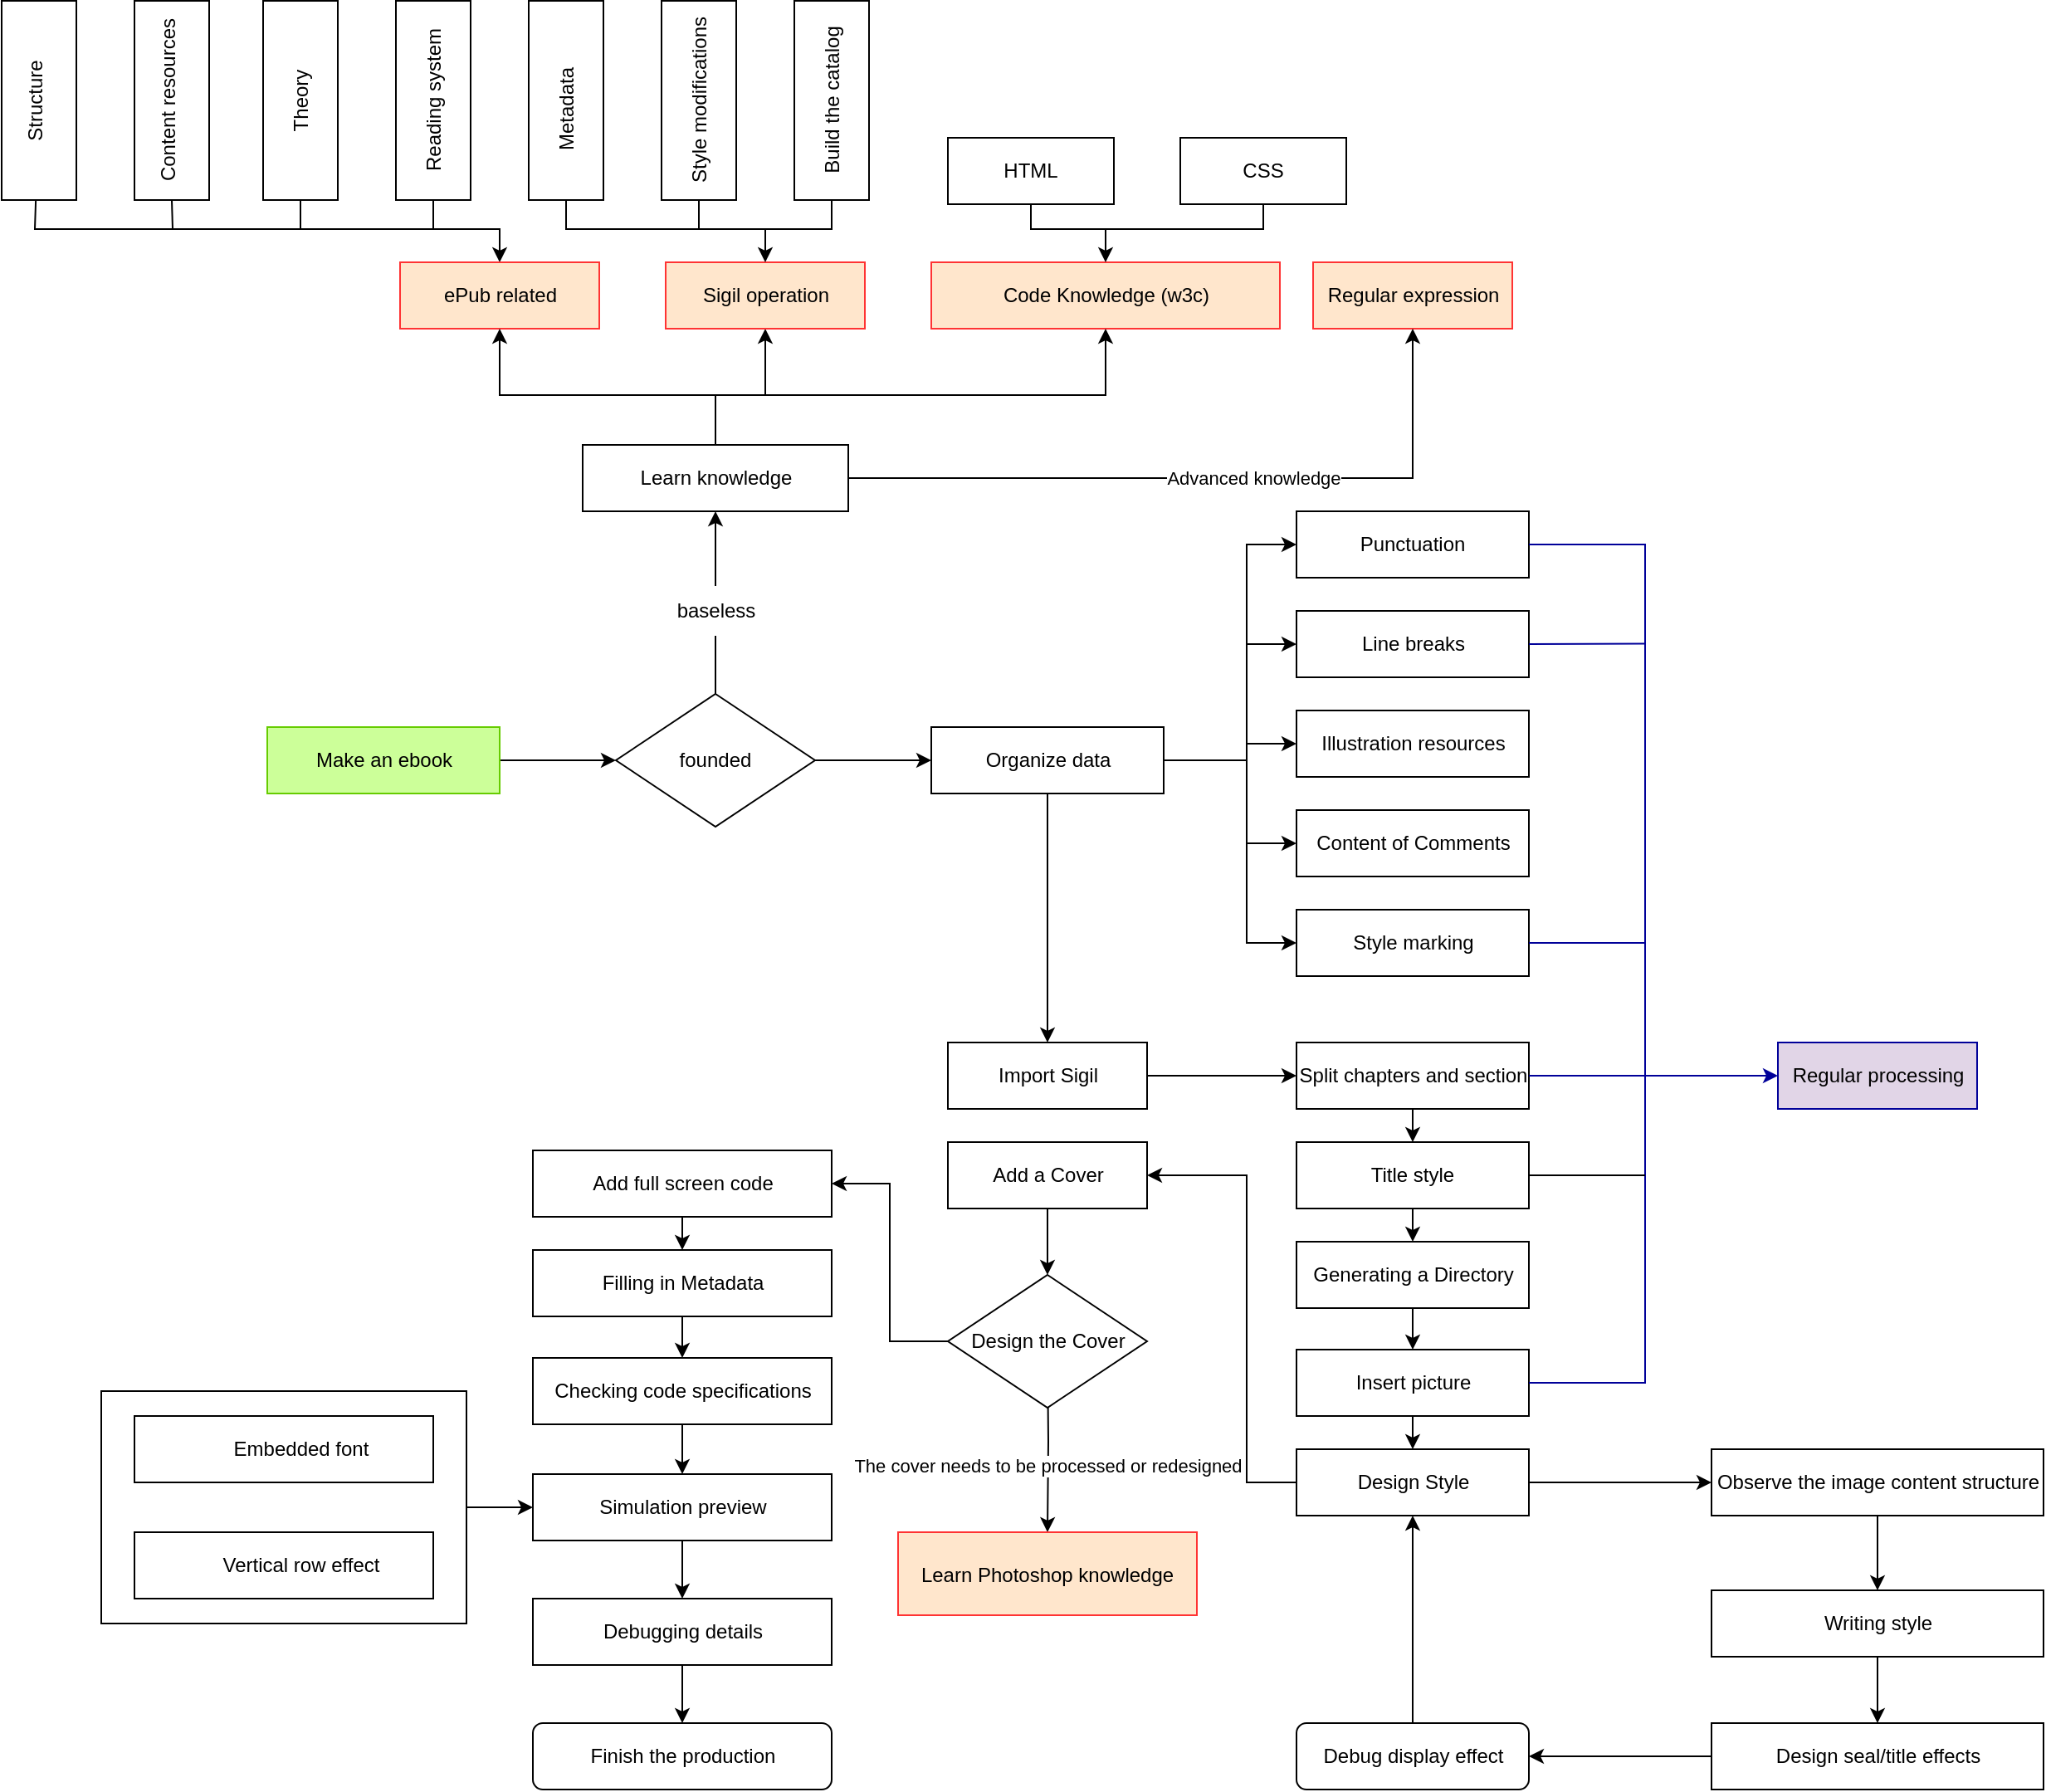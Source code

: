 <mxfile version="20.5.3" type="device"><diagram name="Page-1" id="edf60f1a-56cd-e834-aa8a-f176f3a09ee4"><mxGraphModel dx="1578" dy="851" grid="1" gridSize="10" guides="1" tooltips="1" connect="1" arrows="1" fold="1" page="1" pageScale="1" pageWidth="1654" pageHeight="2336" background="none" math="0" shadow="0"><root><mxCell id="0"/><mxCell id="1" parent="0"/><mxCell id="60e70716793133e9-33" value="Yes" style="edgeStyle=orthogonalEdgeStyle;rounded=0;html=1;labelBackgroundColor=none;startSize=5;endArrow=classicThin;endFill=1;endSize=5;jettySize=auto;orthogonalLoop=1;strokeWidth=1;fontFamily=Verdana;fontSize=8" parent="1" edge="1"><mxGeometry x="-0.778" y="10" relative="1" as="geometry"><mxPoint as="offset"/><mxPoint x="300" y="250" as="sourcePoint"/></mxGeometry></mxCell><mxCell id="60e70716793133e9-37" value="No" style="edgeStyle=orthogonalEdgeStyle;rounded=0;html=1;labelBackgroundColor=none;startSize=5;endArrow=classicThin;endFill=1;endSize=5;jettySize=auto;orthogonalLoop=1;strokeWidth=1;fontFamily=Verdana;fontSize=8" parent="1" edge="1"><mxGeometry x="-0.5" y="10" relative="1" as="geometry"><mxPoint as="offset"/><mxPoint x="250" y="280" as="sourcePoint"/></mxGeometry></mxCell><mxCell id="60e70716793133e9-34" value="Yes" style="edgeStyle=orthogonalEdgeStyle;rounded=0;html=1;labelBackgroundColor=none;startSize=5;endArrow=classicThin;endFill=1;endSize=5;jettySize=auto;orthogonalLoop=1;strokeWidth=1;fontFamily=Verdana;fontSize=8" parent="1" edge="1"><mxGeometry x="-0.667" y="10" relative="1" as="geometry"><mxPoint as="offset"/><mxPoint x="490" y="250" as="sourcePoint"/></mxGeometry></mxCell><mxCell id="60e70716793133e9-35" value="No" style="edgeStyle=orthogonalEdgeStyle;rounded=0;html=1;labelBackgroundColor=none;startSize=5;endArrow=classicThin;endFill=1;endSize=5;jettySize=auto;orthogonalLoop=1;strokeWidth=1;fontFamily=Verdana;fontSize=8" parent="1" edge="1"><mxGeometry x="-1" y="-10" relative="1" as="geometry"><mxPoint x="440" y="320" as="targetPoint"/><Array as="points"/><mxPoint as="offset"/></mxGeometry></mxCell><mxCell id="60e70716793133e9-36" style="edgeStyle=orthogonalEdgeStyle;rounded=0;html=1;labelBackgroundColor=none;startSize=5;endArrow=classicThin;endFill=1;endSize=5;jettySize=auto;orthogonalLoop=1;strokeWidth=1;fontFamily=Verdana;fontSize=8" parent="1" edge="1"><mxGeometry relative="1" as="geometry"><Array as="points"><mxPoint x="600" y="290"/><mxPoint x="440" y="290"/></Array><mxPoint x="440" y="320" as="targetPoint"/></mxGeometry></mxCell><mxCell id="60e70716793133e9-38" style="edgeStyle=orthogonalEdgeStyle;rounded=0;html=1;labelBackgroundColor=none;startSize=5;endArrow=classicThin;endFill=1;endSize=5;jettySize=auto;orthogonalLoop=1;strokeWidth=1;fontFamily=Verdana;fontSize=8" parent="1" edge="1"><mxGeometry relative="1" as="geometry"><mxPoint x="250" y="410" as="targetPoint"/></mxGeometry></mxCell><mxCell id="60e70716793133e9-39" style="edgeStyle=orthogonalEdgeStyle;rounded=0;html=1;labelBackgroundColor=none;startSize=5;endArrow=classicThin;endFill=1;endSize=5;jettySize=auto;orthogonalLoop=1;strokeWidth=1;fontFamily=Verdana;fontSize=8" parent="1" edge="1"><mxGeometry relative="1" as="geometry"><mxPoint x="440" y="360" as="sourcePoint"/></mxGeometry></mxCell><mxCell id="60e70716793133e9-41" style="edgeStyle=orthogonalEdgeStyle;rounded=0;html=1;labelBackgroundColor=none;startSize=5;endArrow=classicThin;endFill=1;endSize=5;jettySize=auto;orthogonalLoop=1;strokeWidth=1;fontFamily=Verdana;fontSize=8" parent="1" edge="1"><mxGeometry relative="1" as="geometry"><mxPoint x="250" y="450" as="sourcePoint"/></mxGeometry></mxCell><mxCell id="60e70716793133e9-40" style="edgeStyle=orthogonalEdgeStyle;rounded=0;html=1;labelBackgroundColor=none;startSize=5;endArrow=classicThin;endFill=1;endSize=5;jettySize=auto;orthogonalLoop=1;strokeWidth=1;fontFamily=Verdana;fontSize=8" parent="1" edge="1"><mxGeometry relative="1" as="geometry"><mxPoint x="440" y="450" as="sourcePoint"/></mxGeometry></mxCell><mxCell id="60e70716793133e9-43" value="Yes" style="edgeStyle=orthogonalEdgeStyle;rounded=0;html=1;labelBackgroundColor=none;startSize=5;endArrow=classicThin;endFill=1;endSize=5;jettySize=auto;orthogonalLoop=1;strokeWidth=1;fontFamily=Verdana;fontSize=8" parent="1" edge="1"><mxGeometry x="-0.667" y="10" relative="1" as="geometry"><mxPoint as="offset"/><mxPoint x="390" y="600" as="sourcePoint"/></mxGeometry></mxCell><mxCell id="60e70716793133e9-44" value="No" style="edgeStyle=orthogonalEdgeStyle;rounded=0;html=1;labelBackgroundColor=none;startSize=5;endArrow=classicThin;endFill=1;endSize=5;jettySize=auto;orthogonalLoop=1;strokeWidth=1;fontFamily=Verdana;fontSize=8" parent="1" edge="1"><mxGeometry x="-0.5" y="-10" relative="1" as="geometry"><mxPoint as="offset"/><mxPoint x="340" y="630" as="sourcePoint"/></mxGeometry></mxCell><mxCell id="60e70716793133e9-45" style="edgeStyle=orthogonalEdgeStyle;rounded=0;html=1;labelBackgroundColor=none;startSize=5;endArrow=classicThin;endFill=1;endSize=5;jettySize=auto;orthogonalLoop=1;strokeWidth=1;fontFamily=Verdana;fontSize=8" parent="1" edge="1"><mxGeometry relative="1" as="geometry"><Array as="points"><mxPoint x="510" y="650"/><mxPoint x="340" y="650"/></Array><mxPoint x="510" y="620" as="sourcePoint"/></mxGeometry></mxCell><mxCell id="60e70716793133e9-46" style="edgeStyle=orthogonalEdgeStyle;rounded=0;html=1;labelBackgroundColor=none;startSize=5;endArrow=classicThin;endFill=1;endSize=5;jettySize=auto;orthogonalLoop=1;strokeWidth=1;fontFamily=Verdana;fontSize=8" parent="1" edge="1"><mxGeometry relative="1" as="geometry"><mxPoint x="340" y="710" as="sourcePoint"/></mxGeometry></mxCell><mxCell id="60e70716793133e9-47" value="Yes" style="edgeStyle=orthogonalEdgeStyle;rounded=0;html=1;labelBackgroundColor=none;startSize=5;endArrow=classicThin;endFill=1;endSize=5;jettySize=auto;orthogonalLoop=1;strokeWidth=1;fontFamily=Verdana;fontSize=8" parent="1" edge="1"><mxGeometry x="-0.667" y="10" relative="1" as="geometry"><mxPoint as="offset"/><mxPoint x="450" y="770" as="targetPoint"/></mxGeometry></mxCell><mxCell id="60e70716793133e9-55" style="edgeStyle=orthogonalEdgeStyle;rounded=0;html=1;labelBackgroundColor=none;startSize=5;endArrow=classicThin;endFill=1;endSize=5;jettySize=auto;orthogonalLoop=1;strokeWidth=1;fontFamily=Verdana;fontSize=8" parent="1" edge="1"><mxGeometry relative="1" as="geometry"><mxPoint x="340" y="1120" as="targetPoint"/></mxGeometry></mxCell><mxCell id="60e70716793133e9-57" style="edgeStyle=orthogonalEdgeStyle;rounded=0;html=1;labelBackgroundColor=none;startSize=5;endArrow=classicThin;endFill=1;endSize=5;jettySize=auto;orthogonalLoop=1;strokeWidth=1;fontFamily=Verdana;fontSize=8" parent="1" edge="1"><mxGeometry relative="1" as="geometry"><mxPoint x="340" y="1240" as="sourcePoint"/></mxGeometry></mxCell><mxCell id="q-A60X9tNwbtO-4MhFwz-64" value="" style="edgeStyle=orthogonalEdgeStyle;rounded=0;orthogonalLoop=1;jettySize=auto;html=1;entryX=0.5;entryY=0;entryDx=0;entryDy=0;" parent="1" source="q-A60X9tNwbtO-4MhFwz-31" target="q-A60X9tNwbtO-4MhFwz-52" edge="1"><mxGeometry relative="1" as="geometry"><mxPoint x="390" y="250" as="targetPoint"/><Array as="points"><mxPoint x="110" y="250"/><mxPoint x="390" y="250"/></Array></mxGeometry></mxCell><mxCell id="q-A60X9tNwbtO-4MhFwz-31" value="" style="rounded=0;html=1;rotation=-90;" parent="1" vertex="1"><mxGeometry x="52.5" y="150" width="120" height="45" as="geometry"/></mxCell><mxCell id="q-A60X9tNwbtO-4MhFwz-32" value="" style="rounded=0;html=1;rotation=-90;" parent="1" vertex="1"><mxGeometry x="132.5" y="150" width="120" height="45" as="geometry"/></mxCell><mxCell id="q-A60X9tNwbtO-4MhFwz-34" value="" style="rounded=0;html=1;rotation=-90;" parent="1" vertex="1"><mxGeometry x="290" y="150" width="120" height="45" as="geometry"/></mxCell><mxCell id="q-A60X9tNwbtO-4MhFwz-38" value="" style="rounded=0;html=1;rotation=-90;" parent="1" vertex="1"><mxGeometry x="370" y="150" width="120" height="45" as="geometry"/></mxCell><mxCell id="q-A60X9tNwbtO-4MhFwz-40" value="" style="rounded=0;html=1;rotation=-90;" parent="1" vertex="1"><mxGeometry x="450" y="150" width="120" height="45" as="geometry"/></mxCell><mxCell id="q-A60X9tNwbtO-4MhFwz-43" value="" style="rounded=0;html=1;rotation=-90;" parent="1" vertex="1"><mxGeometry x="210" y="150" width="120" height="45" as="geometry"/></mxCell><mxCell id="q-A60X9tNwbtO-4MhFwz-45" value="" style="rounded=0;html=1;rotation=-90;" parent="1" vertex="1"><mxGeometry x="530" y="150" width="120" height="45" as="geometry"/></mxCell><mxCell id="q-A60X9tNwbtO-4MhFwz-48" value="" style="html=1;rounded=0;" parent="1" vertex="1"><mxGeometry x="660" y="195" width="100" height="40" as="geometry"/></mxCell><mxCell id="q-A60X9tNwbtO-4MhFwz-50" value="" style="html=1;rounded=0;" parent="1" vertex="1"><mxGeometry x="800" y="195" width="100" height="40" as="geometry"/></mxCell><mxCell id="q-A60X9tNwbtO-4MhFwz-52" value="" style="html=1;rounded=0;labelBackgroundColor=#FF9999;labelBorderColor=#FF6666;fillColor=#ffe6cc;strokeColor=#FF3333;" parent="1" vertex="1"><mxGeometry x="330" y="270" width="120" height="40" as="geometry"/></mxCell><mxCell id="q-A60X9tNwbtO-4MhFwz-78" value="" style="edgeStyle=orthogonalEdgeStyle;rounded=0;orthogonalLoop=1;jettySize=auto;html=1;entryX=0.5;entryY=1;entryDx=0;entryDy=0;exitX=0.5;exitY=0;exitDx=0;exitDy=0;" parent="1" source="q-A60X9tNwbtO-4MhFwz-77" edge="1"><mxGeometry relative="1" as="geometry"><mxPoint x="520" y="360" as="sourcePoint"/><mxPoint x="550" y="310" as="targetPoint"/><Array as="points"><mxPoint x="520" y="350"/><mxPoint x="550" y="350"/></Array></mxGeometry></mxCell><mxCell id="q-A60X9tNwbtO-4MhFwz-54" value="" style="html=1;rounded=0;labelBackgroundColor=#FF9999;labelBorderColor=#FF6666;fillColor=#ffe6cc;strokeColor=#FF3333;" parent="1" vertex="1"><mxGeometry x="490" y="270" width="120" height="40" as="geometry"/></mxCell><mxCell id="q-A60X9tNwbtO-4MhFwz-56" value="" style="html=1;rounded=0;labelBackgroundColor=#FF9999;labelBorderColor=#FF6666;fillColor=#ffe6cc;strokeColor=#FF3333;" parent="1" vertex="1"><mxGeometry x="650" y="270" width="210" height="40" as="geometry"/></mxCell><mxCell id="q-A60X9tNwbtO-4MhFwz-60" value="" style="html=1;rounded=0;labelBackgroundColor=#FF9999;labelBorderColor=#FF6666;fillColor=#ffe6cc;strokeColor=#FF3333;" parent="1" vertex="1"><mxGeometry x="880" y="270" width="120" height="40" as="geometry"/></mxCell><mxCell id="q-A60X9tNwbtO-4MhFwz-71" value="" style="endArrow=none;html=1;rounded=0;entryX=0;entryY=0.5;entryDx=0;entryDy=0;" parent="1" target="q-A60X9tNwbtO-4MhFwz-34" edge="1"><mxGeometry width="50" height="50" relative="1" as="geometry"><mxPoint x="350" y="250" as="sourcePoint"/><mxPoint x="360" y="240" as="targetPoint"/></mxGeometry></mxCell><mxCell id="q-A60X9tNwbtO-4MhFwz-72" value="" style="endArrow=classic;html=1;rounded=0;entryX=0.5;entryY=0;entryDx=0;entryDy=0;exitX=0;exitY=0.5;exitDx=0;exitDy=0;" parent="1" source="q-A60X9tNwbtO-4MhFwz-40" target="q-A60X9tNwbtO-4MhFwz-54" edge="1"><mxGeometry width="50" height="50" relative="1" as="geometry"><mxPoint x="513" y="230" as="sourcePoint"/><mxPoint x="450" y="200" as="targetPoint"/><Array as="points"><mxPoint x="510" y="250"/><mxPoint x="550" y="250"/></Array></mxGeometry></mxCell><mxCell id="q-A60X9tNwbtO-4MhFwz-73" value="" style="endArrow=none;html=1;rounded=0;entryX=0;entryY=0.5;entryDx=0;entryDy=0;" parent="1" target="q-A60X9tNwbtO-4MhFwz-45" edge="1"><mxGeometry width="50" height="50" relative="1" as="geometry"><mxPoint x="550" y="250" as="sourcePoint"/><mxPoint x="450" y="200" as="targetPoint"/><Array as="points"><mxPoint x="590" y="250"/></Array></mxGeometry></mxCell><mxCell id="q-A60X9tNwbtO-4MhFwz-74" value="" style="endArrow=none;html=1;rounded=0;entryX=0;entryY=0.5;entryDx=0;entryDy=0;" parent="1" target="q-A60X9tNwbtO-4MhFwz-38" edge="1"><mxGeometry width="50" height="50" relative="1" as="geometry"><mxPoint x="510" y="250" as="sourcePoint"/><mxPoint x="430" y="210" as="targetPoint"/><Array as="points"><mxPoint x="430" y="250"/></Array></mxGeometry></mxCell><mxCell id="q-A60X9tNwbtO-4MhFwz-76" value="" style="endArrow=none;html=1;rounded=0;entryX=0.5;entryY=1;entryDx=0;entryDy=0;" parent="1" target="q-A60X9tNwbtO-4MhFwz-50" edge="1"><mxGeometry width="50" height="50" relative="1" as="geometry"><mxPoint x="750" y="250" as="sourcePoint"/><mxPoint x="800" y="200" as="targetPoint"/><Array as="points"><mxPoint x="780" y="250"/><mxPoint x="850" y="250"/></Array></mxGeometry></mxCell><mxCell id="q-A60X9tNwbtO-4MhFwz-77" value="" style="html=1;rounded=0;" parent="1" vertex="1"><mxGeometry x="440" y="380" width="160" height="40" as="geometry"/></mxCell><mxCell id="q-A60X9tNwbtO-4MhFwz-81" value="" style="endArrow=classic;html=1;rounded=0;" parent="1" edge="1"><mxGeometry width="50" height="50" relative="1" as="geometry"><mxPoint x="520" y="350" as="sourcePoint"/><mxPoint x="390" y="310" as="targetPoint"/><Array as="points"><mxPoint x="390" y="350"/></Array></mxGeometry></mxCell><mxCell id="q-A60X9tNwbtO-4MhFwz-82" value="" style="endArrow=classic;html=1;rounded=0;entryX=0.5;entryY=1;entryDx=0;entryDy=0;" parent="1" target="q-A60X9tNwbtO-4MhFwz-56" edge="1"><mxGeometry width="50" height="50" relative="1" as="geometry"><mxPoint x="550" y="350" as="sourcePoint"/><mxPoint x="750" y="310" as="targetPoint"/><Array as="points"><mxPoint x="755" y="350"/></Array></mxGeometry></mxCell><mxCell id="q-A60X9tNwbtO-4MhFwz-83" value="" style="endArrow=classic;html=1;rounded=0;entryX=0.5;entryY=1;entryDx=0;entryDy=0;exitX=1;exitY=0.5;exitDx=0;exitDy=0;" parent="1" source="q-A60X9tNwbtO-4MhFwz-77" target="q-A60X9tNwbtO-4MhFwz-60" edge="1"><mxGeometry width="50" height="50" relative="1" as="geometry"><mxPoint x="650" y="400" as="sourcePoint"/><mxPoint x="700" y="350" as="targetPoint"/><Array as="points"><mxPoint x="940" y="400"/></Array></mxGeometry></mxCell><mxCell id="q-A60X9tNwbtO-4MhFwz-84" value="Advanced knowledge" style="edgeLabel;html=1;align=center;verticalAlign=middle;resizable=0;points=[];" parent="q-A60X9tNwbtO-4MhFwz-83" vertex="1" connectable="0"><mxGeometry x="0.135" relative="1" as="geometry"><mxPoint as="offset"/></mxGeometry></mxCell><mxCell id="q-A60X9tNwbtO-4MhFwz-90" value="" style="edgeStyle=orthogonalEdgeStyle;rounded=0;orthogonalLoop=1;jettySize=auto;html=1;entryX=0.5;entryY=1;entryDx=0;entryDy=0;startArrow=none;" parent="1" source="q-A60X9tNwbtO-4MhFwz-190" target="q-A60X9tNwbtO-4MhFwz-77" edge="1"><mxGeometry relative="1" as="geometry"><mxPoint x="520" y="510" as="targetPoint"/></mxGeometry></mxCell><mxCell id="q-A60X9tNwbtO-4MhFwz-103" value="" style="edgeStyle=orthogonalEdgeStyle;rounded=0;orthogonalLoop=1;jettySize=auto;html=1;" parent="1" source="q-A60X9tNwbtO-4MhFwz-85" target="q-A60X9tNwbtO-4MhFwz-91" edge="1"><mxGeometry relative="1" as="geometry"/></mxCell><mxCell id="q-A60X9tNwbtO-4MhFwz-85" value="" style="rhombus;html=1;" parent="1" vertex="1"><mxGeometry x="460" y="530" width="120" height="80" as="geometry"/></mxCell><mxCell id="q-A60X9tNwbtO-4MhFwz-88" value="" style="edgeStyle=orthogonalEdgeStyle;rounded=0;orthogonalLoop=1;jettySize=auto;html=1;" parent="1" source="q-A60X9tNwbtO-4MhFwz-86" target="q-A60X9tNwbtO-4MhFwz-85" edge="1"><mxGeometry relative="1" as="geometry"/></mxCell><mxCell id="q-A60X9tNwbtO-4MhFwz-86" value="" style="html=1;rounded=0;labelBackgroundColor=#99FF33;labelBorderColor=#66CC00;fillColor=#CCFF99;strokeColor=#66CC00;" parent="1" vertex="1"><mxGeometry x="250" y="550" width="140" height="40" as="geometry"/></mxCell><mxCell id="q-A60X9tNwbtO-4MhFwz-91" value="" style="rounded=0;html=1;" parent="1" vertex="1"><mxGeometry x="650" y="550" width="140" height="40" as="geometry"/></mxCell><mxCell id="q-A60X9tNwbtO-4MhFwz-92" value="" style="rounded=0;html=1;" parent="1" vertex="1"><mxGeometry x="870" y="420" width="140" height="40" as="geometry"/></mxCell><mxCell id="q-A60X9tNwbtO-4MhFwz-93" value="" style="rounded=0;html=1;" parent="1" vertex="1"><mxGeometry x="870" y="480" width="140" height="40" as="geometry"/></mxCell><mxCell id="q-A60X9tNwbtO-4MhFwz-95" value="" style="rounded=0;html=1;" parent="1" vertex="1"><mxGeometry x="870" y="540" width="140" height="40" as="geometry"/></mxCell><mxCell id="q-A60X9tNwbtO-4MhFwz-96" value="" style="rounded=0;html=1;" parent="1" vertex="1"><mxGeometry x="870" y="600" width="140" height="40" as="geometry"/></mxCell><mxCell id="q-A60X9tNwbtO-4MhFwz-97" value="" style="rounded=0;html=1;" parent="1" vertex="1"><mxGeometry x="870" y="660" width="140" height="40" as="geometry"/></mxCell><mxCell id="q-A60X9tNwbtO-4MhFwz-98" value="" style="endArrow=classic;html=1;rounded=0;exitX=1;exitY=0.5;exitDx=0;exitDy=0;entryX=0;entryY=0.5;entryDx=0;entryDy=0;" parent="1" source="q-A60X9tNwbtO-4MhFwz-91" target="q-A60X9tNwbtO-4MhFwz-92" edge="1"><mxGeometry width="50" height="50" relative="1" as="geometry"><mxPoint x="800" y="605" as="sourcePoint"/><mxPoint x="860" y="450" as="targetPoint"/><Array as="points"><mxPoint x="840" y="570"/><mxPoint x="840" y="440"/></Array></mxGeometry></mxCell><mxCell id="q-A60X9tNwbtO-4MhFwz-99" value="" style="endArrow=classic;html=1;rounded=0;entryX=0;entryY=0.5;entryDx=0;entryDy=0;" parent="1" target="q-A60X9tNwbtO-4MhFwz-93" edge="1"><mxGeometry width="50" height="50" relative="1" as="geometry"><mxPoint x="840" y="500" as="sourcePoint"/><mxPoint x="860" y="510" as="targetPoint"/></mxGeometry></mxCell><mxCell id="q-A60X9tNwbtO-4MhFwz-100" value="" style="endArrow=classic;html=1;rounded=0;" parent="1" edge="1"><mxGeometry width="50" height="50" relative="1" as="geometry"><mxPoint x="840" y="560" as="sourcePoint"/><mxPoint x="870" y="560" as="targetPoint"/></mxGeometry></mxCell><mxCell id="q-A60X9tNwbtO-4MhFwz-101" value="" style="endArrow=classic;html=1;rounded=0;" parent="1" edge="1"><mxGeometry width="50" height="50" relative="1" as="geometry"><mxPoint x="840" y="560" as="sourcePoint"/><mxPoint x="870" y="620" as="targetPoint"/><Array as="points"><mxPoint x="840" y="620"/></Array></mxGeometry></mxCell><mxCell id="q-A60X9tNwbtO-4MhFwz-102" value="" style="endArrow=classic;html=1;rounded=0;entryX=0;entryY=0.5;entryDx=0;entryDy=0;" parent="1" target="q-A60X9tNwbtO-4MhFwz-97" edge="1"><mxGeometry width="50" height="50" relative="1" as="geometry"><mxPoint x="840" y="610" as="sourcePoint"/><mxPoint x="880" y="680" as="targetPoint"/><Array as="points"><mxPoint x="840" y="680"/></Array></mxGeometry></mxCell><mxCell id="q-A60X9tNwbtO-4MhFwz-104" value="" style="rounded=0;html=1;" parent="1" vertex="1"><mxGeometry x="870" y="740" width="140" height="40" as="geometry"/></mxCell><mxCell id="q-A60X9tNwbtO-4MhFwz-106" value="" style="rounded=0;html=1;" parent="1" vertex="1"><mxGeometry x="870" y="800" width="140" height="40" as="geometry"/></mxCell><mxCell id="q-A60X9tNwbtO-4MhFwz-108" value="" style="rounded=0;html=1;" parent="1" vertex="1"><mxGeometry x="870" y="860" width="140" height="40" as="geometry"/></mxCell><mxCell id="q-A60X9tNwbtO-4MhFwz-109" value="" style="rounded=0;html=1;" parent="1" vertex="1"><mxGeometry x="870" y="925" width="140" height="40" as="geometry"/></mxCell><mxCell id="q-A60X9tNwbtO-4MhFwz-116" value="" style="edgeStyle=orthogonalEdgeStyle;rounded=0;orthogonalLoop=1;jettySize=auto;html=1;entryX=0;entryY=0.5;entryDx=0;entryDy=0;" parent="1" source="q-A60X9tNwbtO-4MhFwz-110" target="q-A60X9tNwbtO-4MhFwz-111" edge="1"><mxGeometry relative="1" as="geometry"><mxPoint x="1100" y="1000" as="targetPoint"/></mxGeometry></mxCell><mxCell id="q-A60X9tNwbtO-4MhFwz-110" value="" style="rounded=0;html=1;" parent="1" vertex="1"><mxGeometry x="870" y="985" width="140" height="40" as="geometry"/></mxCell><mxCell id="q-A60X9tNwbtO-4MhFwz-111" value="" style="rounded=0;html=1;" parent="1" vertex="1"><mxGeometry x="1120" y="985" width="200" height="40" as="geometry"/></mxCell><mxCell id="q-A60X9tNwbtO-4MhFwz-112" value="" style="rounded=0;html=1;" parent="1" vertex="1"><mxGeometry x="1120" y="1070" width="200" height="40" as="geometry"/></mxCell><mxCell id="q-A60X9tNwbtO-4MhFwz-113" value="" style="rounded=0;html=1;" parent="1" vertex="1"><mxGeometry x="1120" y="1150" width="200" height="40" as="geometry"/></mxCell><mxCell id="q-A60X9tNwbtO-4MhFwz-114" value="" style="rounded=1;whiteSpace=wrap;html=1;" parent="1" vertex="1"><mxGeometry x="870" y="1150" width="140" height="40" as="geometry"/></mxCell><mxCell id="q-A60X9tNwbtO-4MhFwz-117" value="" style="endArrow=classic;html=1;rounded=0;exitX=0.5;exitY=0;exitDx=0;exitDy=0;entryX=0.5;entryY=1;entryDx=0;entryDy=0;" parent="1" source="q-A60X9tNwbtO-4MhFwz-114" target="q-A60X9tNwbtO-4MhFwz-110" edge="1"><mxGeometry width="50" height="50" relative="1" as="geometry"><mxPoint x="940" y="1180" as="sourcePoint"/><mxPoint x="940" y="1030" as="targetPoint"/></mxGeometry></mxCell><mxCell id="q-A60X9tNwbtO-4MhFwz-119" value="" style="endArrow=classic;html=1;rounded=0;exitX=0;exitY=0.5;exitDx=0;exitDy=0;entryX=1;entryY=0.5;entryDx=0;entryDy=0;" parent="1" source="q-A60X9tNwbtO-4MhFwz-113" target="q-A60X9tNwbtO-4MhFwz-114" edge="1"><mxGeometry width="50" height="50" relative="1" as="geometry"><mxPoint x="950" y="1220" as="sourcePoint"/><mxPoint x="1030" y="1165" as="targetPoint"/></mxGeometry></mxCell><mxCell id="q-A60X9tNwbtO-4MhFwz-120" value="" style="endArrow=classic;html=1;rounded=0;exitX=0.5;exitY=1;exitDx=0;exitDy=0;entryX=0.5;entryY=0;entryDx=0;entryDy=0;" parent="1" source="q-A60X9tNwbtO-4MhFwz-112" target="q-A60X9tNwbtO-4MhFwz-113" edge="1"><mxGeometry width="50" height="50" relative="1" as="geometry"><mxPoint x="1170" y="1220" as="sourcePoint"/><mxPoint x="1220" y="1170" as="targetPoint"/></mxGeometry></mxCell><mxCell id="q-A60X9tNwbtO-4MhFwz-121" value="" style="endArrow=classic;html=1;rounded=0;exitX=0.5;exitY=1;exitDx=0;exitDy=0;entryX=0.5;entryY=0;entryDx=0;entryDy=0;" parent="1" source="q-A60X9tNwbtO-4MhFwz-111" target="q-A60X9tNwbtO-4MhFwz-112" edge="1"><mxGeometry width="50" height="50" relative="1" as="geometry"><mxPoint x="1219.63" y="1030" as="sourcePoint"/><mxPoint x="1250" y="1050" as="targetPoint"/></mxGeometry></mxCell><mxCell id="q-A60X9tNwbtO-4MhFwz-122" value="" style="endArrow=classic;html=1;rounded=0;exitX=0.5;exitY=1;exitDx=0;exitDy=0;entryX=0.5;entryY=0;entryDx=0;entryDy=0;" parent="1" source="q-A60X9tNwbtO-4MhFwz-104" target="q-A60X9tNwbtO-4MhFwz-106" edge="1"><mxGeometry width="50" height="50" relative="1" as="geometry"><mxPoint x="939.57" y="790" as="sourcePoint"/><mxPoint x="939.57" y="840" as="targetPoint"/></mxGeometry></mxCell><mxCell id="q-A60X9tNwbtO-4MhFwz-123" value="" style="endArrow=classic;html=1;rounded=0;exitX=0.5;exitY=1;exitDx=0;exitDy=0;entryX=0.5;entryY=0;entryDx=0;entryDy=0;" parent="1" source="q-A60X9tNwbtO-4MhFwz-106" target="q-A60X9tNwbtO-4MhFwz-108" edge="1"><mxGeometry width="50" height="50" relative="1" as="geometry"><mxPoint x="939.57" y="850" as="sourcePoint"/><mxPoint x="940" y="920" as="targetPoint"/></mxGeometry></mxCell><mxCell id="q-A60X9tNwbtO-4MhFwz-124" value="" style="endArrow=classic;html=1;rounded=0;entryX=0.5;entryY=0;entryDx=0;entryDy=0;entryPerimeter=0;exitX=0.5;exitY=1;exitDx=0;exitDy=0;" parent="1" source="q-A60X9tNwbtO-4MhFwz-108" target="q-A60X9tNwbtO-4MhFwz-109" edge="1"><mxGeometry width="50" height="50" relative="1" as="geometry"><mxPoint x="910" y="920" as="sourcePoint"/><mxPoint x="940" y="935" as="targetPoint"/></mxGeometry></mxCell><mxCell id="q-A60X9tNwbtO-4MhFwz-127" value="" style="rounded=0;html=1;" parent="1" vertex="1"><mxGeometry x="660" y="740" width="120" height="40" as="geometry"/></mxCell><mxCell id="q-A60X9tNwbtO-4MhFwz-128" value="" style="endArrow=classic;html=1;rounded=0;exitX=0.5;exitY=1;exitDx=0;exitDy=0;entryX=0.5;entryY=0;entryDx=0;entryDy=0;" parent="1" source="q-A60X9tNwbtO-4MhFwz-91" target="q-A60X9tNwbtO-4MhFwz-127" edge="1"><mxGeometry width="50" height="50" relative="1" as="geometry"><mxPoint x="670" y="880" as="sourcePoint"/><mxPoint x="720" y="770" as="targetPoint"/></mxGeometry></mxCell><mxCell id="q-A60X9tNwbtO-4MhFwz-130" value="" style="endArrow=classic;html=1;rounded=0;exitX=1;exitY=0.5;exitDx=0;exitDy=0;entryX=0;entryY=0.5;entryDx=0;entryDy=0;" parent="1" source="q-A60X9tNwbtO-4MhFwz-127" target="q-A60X9tNwbtO-4MhFwz-104" edge="1"><mxGeometry width="50" height="50" relative="1" as="geometry"><mxPoint x="878.75" y="570" as="sourcePoint"/><mxPoint x="878.75" y="770" as="targetPoint"/></mxGeometry></mxCell><mxCell id="q-A60X9tNwbtO-4MhFwz-131" value="" style="rounded=0;html=1;labelBackgroundColor=#9999FF;labelBorderColor=#3333FF;fillColor=#e1d5e7;strokeColor=#000099;" parent="1" vertex="1"><mxGeometry x="1160" y="740" width="120" height="40" as="geometry"/></mxCell><mxCell id="q-A60X9tNwbtO-4MhFwz-132" value="" style="endArrow=classic;html=1;rounded=0;exitX=1;exitY=0.5;exitDx=0;exitDy=0;entryX=0;entryY=0.5;entryDx=0;entryDy=0;labelBorderColor=default;labelBackgroundColor=#3333FF;strokeColor=#000099;" parent="1" source="q-A60X9tNwbtO-4MhFwz-104" target="q-A60X9tNwbtO-4MhFwz-131" edge="1"><mxGeometry width="50" height="50" relative="1" as="geometry"><mxPoint x="1010" y="759.09" as="sourcePoint"/><mxPoint x="1110" y="759.09" as="targetPoint"/></mxGeometry></mxCell><mxCell id="q-A60X9tNwbtO-4MhFwz-133" value="" style="rounded=0;html=1;" parent="1" vertex="1"><mxGeometry x="660" y="800" width="120" height="40" as="geometry"/></mxCell><mxCell id="q-A60X9tNwbtO-4MhFwz-134" value="" style="endArrow=classic;html=1;rounded=0;exitX=0;exitY=0.5;exitDx=0;exitDy=0;" parent="1" source="q-A60X9tNwbtO-4MhFwz-110" edge="1"><mxGeometry width="50" height="50" relative="1" as="geometry"><mxPoint x="830" y="1180" as="sourcePoint"/><mxPoint x="780" y="820" as="targetPoint"/><Array as="points"><mxPoint x="840" y="1005"/><mxPoint x="840" y="820"/></Array></mxGeometry></mxCell><mxCell id="q-A60X9tNwbtO-4MhFwz-135" value="" style="rounded=0;html=1;" parent="1" vertex="1"><mxGeometry x="410" y="805" width="180" height="40" as="geometry"/></mxCell><mxCell id="q-A60X9tNwbtO-4MhFwz-141" value="" style="edgeStyle=orthogonalEdgeStyle;rounded=0;orthogonalLoop=1;jettySize=auto;html=1;entryX=0.5;entryY=0;entryDx=0;entryDy=0;" parent="1" target="q-A60X9tNwbtO-4MhFwz-139" edge="1"><mxGeometry relative="1" as="geometry"><mxPoint x="720" y="1135" as="targetPoint"/><mxPoint x="720" y="925" as="sourcePoint"/></mxGeometry></mxCell><mxCell id="q-A60X9tNwbtO-4MhFwz-142" value="The cover needs to be processed or redesigned" style="edgeLabel;html=1;align=center;verticalAlign=middle;resizable=0;points=[];" parent="q-A60X9tNwbtO-4MhFwz-141" vertex="1" connectable="0"><mxGeometry x="0.143" y="-1" relative="1" as="geometry"><mxPoint x="1" y="7" as="offset"/></mxGeometry></mxCell><mxCell id="q-A60X9tNwbtO-4MhFwz-164" value="" style="edgeStyle=orthogonalEdgeStyle;rounded=0;orthogonalLoop=1;jettySize=auto;html=1;entryX=1;entryY=0.5;entryDx=0;entryDy=0;" parent="1" source="q-A60X9tNwbtO-4MhFwz-136" target="q-A60X9tNwbtO-4MhFwz-135" edge="1"><mxGeometry relative="1" as="geometry"/></mxCell><mxCell id="q-A60X9tNwbtO-4MhFwz-136" value="" style="rhombus;html=1;" parent="1" vertex="1"><mxGeometry x="660" y="880" width="120" height="80" as="geometry"/></mxCell><mxCell id="q-A60X9tNwbtO-4MhFwz-138" value="" style="endArrow=classic;html=1;rounded=0;exitX=0.5;exitY=1;exitDx=0;exitDy=0;entryX=0.5;entryY=0;entryDx=0;entryDy=0;" parent="1" source="q-A60X9tNwbtO-4MhFwz-133" target="q-A60X9tNwbtO-4MhFwz-136" edge="1"><mxGeometry width="50" height="50" relative="1" as="geometry"><mxPoint x="719.7" y="850" as="sourcePoint"/><mxPoint x="719.7" y="910" as="targetPoint"/></mxGeometry></mxCell><mxCell id="q-A60X9tNwbtO-4MhFwz-139" value="" style="rounded=0;html=1;labelBackgroundColor=#FF9999;labelBorderColor=#FF6666;fillColor=#ffe6cc;strokeColor=#FF3333;" parent="1" vertex="1"><mxGeometry x="630" y="1035" width="180" height="50" as="geometry"/></mxCell><mxCell id="q-A60X9tNwbtO-4MhFwz-143" value="" style="rounded=0;html=1;" parent="1" vertex="1"><mxGeometry x="410" y="865" width="180" height="40" as="geometry"/></mxCell><mxCell id="q-A60X9tNwbtO-4MhFwz-149" value="" style="rounded=0;html=1;" parent="1" vertex="1"><mxGeometry x="410" y="930" width="180" height="40" as="geometry"/></mxCell><mxCell id="q-A60X9tNwbtO-4MhFwz-150" value="" style="rounded=0;html=1;" parent="1" vertex="1"><mxGeometry x="410" y="1000" width="180" height="40" as="geometry"/></mxCell><mxCell id="q-A60X9tNwbtO-4MhFwz-151" value="" style="rounded=0;html=1;" parent="1" vertex="1"><mxGeometry x="410" y="1075" width="180" height="40" as="geometry"/></mxCell><mxCell id="q-A60X9tNwbtO-4MhFwz-153" value="" style="rounded=1;whiteSpace=wrap;html=1;" parent="1" vertex="1"><mxGeometry x="410" y="1150" width="180" height="40" as="geometry"/></mxCell><mxCell id="q-A60X9tNwbtO-4MhFwz-154" value="" style="rounded=0;html=1;" parent="1" vertex="1"><mxGeometry x="150" y="950" width="220" height="140" as="geometry"/></mxCell><mxCell id="q-A60X9tNwbtO-4MhFwz-155" value="" style="rounded=0;html=1;" parent="1" vertex="1"><mxGeometry x="170" y="965" width="180" height="40" as="geometry"/></mxCell><mxCell id="q-A60X9tNwbtO-4MhFwz-156" value="" style="rounded=0;html=1;" parent="1" vertex="1"><mxGeometry x="170" y="1035" width="180" height="40" as="geometry"/></mxCell><mxCell id="q-A60X9tNwbtO-4MhFwz-157" value="" style="endArrow=classic;html=1;rounded=0;entryX=0;entryY=0.5;entryDx=0;entryDy=0;exitX=1;exitY=0.5;exitDx=0;exitDy=0;" parent="1" source="q-A60X9tNwbtO-4MhFwz-154" target="q-A60X9tNwbtO-4MhFwz-150" edge="1"><mxGeometry width="50" height="50" relative="1" as="geometry"><mxPoint x="350" y="1015" as="sourcePoint"/><mxPoint x="400" y="1009.58" as="targetPoint"/><Array as="points"/></mxGeometry></mxCell><mxCell id="q-A60X9tNwbtO-4MhFwz-158" value="" style="endArrow=classic;html=1;rounded=0;exitX=0.5;exitY=1;exitDx=0;exitDy=0;entryX=0.5;entryY=0;entryDx=0;entryDy=0;" parent="1" source="q-A60X9tNwbtO-4MhFwz-135" target="q-A60X9tNwbtO-4MhFwz-143" edge="1"><mxGeometry width="50" height="50" relative="1" as="geometry"><mxPoint x="499.58" y="870" as="sourcePoint"/><mxPoint x="510" y="880" as="targetPoint"/></mxGeometry></mxCell><mxCell id="q-A60X9tNwbtO-4MhFwz-159" value="" style="endArrow=classic;html=1;rounded=0;entryX=0.5;entryY=0;entryDx=0;entryDy=0;exitX=0.5;exitY=1;exitDx=0;exitDy=0;" parent="1" source="q-A60X9tNwbtO-4MhFwz-143" target="q-A60X9tNwbtO-4MhFwz-149" edge="1"><mxGeometry width="50" height="50" relative="1" as="geometry"><mxPoint x="490" y="915" as="sourcePoint"/><mxPoint x="499.71" y="930" as="targetPoint"/></mxGeometry></mxCell><mxCell id="q-A60X9tNwbtO-4MhFwz-160" value="" style="endArrow=classic;html=1;rounded=0;entryX=0.5;entryY=0;entryDx=0;entryDy=0;exitX=0.5;exitY=1;exitDx=0;exitDy=0;" parent="1" source="q-A60X9tNwbtO-4MhFwz-149" target="q-A60X9tNwbtO-4MhFwz-150" edge="1"><mxGeometry width="50" height="50" relative="1" as="geometry"><mxPoint x="550" y="975" as="sourcePoint"/><mxPoint x="499.58" y="1010" as="targetPoint"/><Array as="points"/></mxGeometry></mxCell><mxCell id="q-A60X9tNwbtO-4MhFwz-161" value="" style="endArrow=classic;html=1;rounded=0;exitX=0.5;exitY=1;exitDx=0;exitDy=0;entryX=0.5;entryY=0;entryDx=0;entryDy=0;" parent="1" source="q-A60X9tNwbtO-4MhFwz-150" target="q-A60X9tNwbtO-4MhFwz-151" edge="1"><mxGeometry width="50" height="50" relative="1" as="geometry"><mxPoint x="499.71" y="1030" as="sourcePoint"/><mxPoint x="520" y="1070" as="targetPoint"/></mxGeometry></mxCell><mxCell id="q-A60X9tNwbtO-4MhFwz-165" value="" style="endArrow=classic;html=1;rounded=0;exitX=0.5;exitY=1;exitDx=0;exitDy=0;entryX=0.5;entryY=0;entryDx=0;entryDy=0;" parent="1" source="q-A60X9tNwbtO-4MhFwz-151" target="q-A60X9tNwbtO-4MhFwz-153" edge="1"><mxGeometry width="50" height="50" relative="1" as="geometry"><mxPoint x="490" y="1145" as="sourcePoint"/><mxPoint x="660" y="1140" as="targetPoint"/><Array as="points"/></mxGeometry></mxCell><mxCell id="q-A60X9tNwbtO-4MhFwz-166" value="" style="endArrow=none;html=1;rounded=0;labelBorderColor=default;labelBackgroundColor=#3333FF;strokeColor=#000099;" parent="1" edge="1"><mxGeometry width="50" height="50" relative="1" as="geometry"><mxPoint x="1010" y="440" as="sourcePoint"/><mxPoint x="1080" y="860" as="targetPoint"/><Array as="points"><mxPoint x="1080" y="440"/></Array></mxGeometry></mxCell><mxCell id="q-A60X9tNwbtO-4MhFwz-167" value="" style="endArrow=none;html=1;rounded=0;labelBorderColor=default;labelBackgroundColor=#3333FF;strokeColor=#000099;" parent="1" edge="1"><mxGeometry width="50" height="50" relative="1" as="geometry"><mxPoint x="1010" y="500" as="sourcePoint"/><mxPoint x="1080" y="499.74" as="targetPoint"/></mxGeometry></mxCell><mxCell id="q-A60X9tNwbtO-4MhFwz-170" value="" style="endArrow=none;html=1;rounded=0;labelBorderColor=default;labelBackgroundColor=#3333FF;strokeColor=#000099;exitX=1;exitY=0.5;exitDx=0;exitDy=0;" parent="1" source="q-A60X9tNwbtO-4MhFwz-97" edge="1"><mxGeometry width="50" height="50" relative="1" as="geometry"><mxPoint x="1000" y="720" as="sourcePoint"/><mxPoint x="1080" y="680" as="targetPoint"/><Array as="points"><mxPoint x="1030" y="680"/><mxPoint x="1050" y="680"/></Array></mxGeometry></mxCell><mxCell id="q-A60X9tNwbtO-4MhFwz-172" value="" style="endArrow=none;html=1;rounded=0;exitX=1;exitY=0.5;exitDx=0;exitDy=0;labelBorderColor=default;labelBackgroundColor=#3333FF;strokeColor=#000099;" parent="1" source="q-A60X9tNwbtO-4MhFwz-109" edge="1"><mxGeometry width="50" height="50" relative="1" as="geometry"><mxPoint x="1020" y="1060" as="sourcePoint"/><mxPoint x="1080" y="820" as="targetPoint"/><Array as="points"><mxPoint x="1080" y="945"/></Array></mxGeometry></mxCell><mxCell id="q-A60X9tNwbtO-4MhFwz-173" value="Content resources" style="text;html=1;strokeColor=none;fillColor=none;align=center;verticalAlign=middle;rounded=0;rotation=-90;" parent="1" vertex="1"><mxGeometry x="160" y="157.5" width="60" height="30" as="geometry"/></mxCell><mxCell id="q-A60X9tNwbtO-4MhFwz-174" value="Structure" style="text;html=1;strokeColor=none;fillColor=none;align=center;verticalAlign=middle;whiteSpace=wrap;rounded=0;rotation=-90;" parent="1" vertex="1"><mxGeometry x="80" y="157.5" width="60" height="30" as="geometry"/></mxCell><mxCell id="q-A60X9tNwbtO-4MhFwz-175" value="Theory" style="text;html=1;strokeColor=none;fillColor=none;align=center;verticalAlign=middle;whiteSpace=wrap;rounded=0;rotation=-90;" parent="1" vertex="1"><mxGeometry x="240" y="157.5" width="60" height="30" as="geometry"/></mxCell><mxCell id="q-A60X9tNwbtO-4MhFwz-176" value="Reading system" style="text;html=1;strokeColor=none;fillColor=none;align=center;verticalAlign=middle;rounded=0;rotation=-90;" parent="1" vertex="1"><mxGeometry x="320" y="157.5" width="60" height="30" as="geometry"/></mxCell><mxCell id="q-A60X9tNwbtO-4MhFwz-177" value="Metadata" style="text;html=1;strokeColor=none;fillColor=none;align=center;verticalAlign=middle;whiteSpace=wrap;rounded=0;rotation=-90;" parent="1" vertex="1"><mxGeometry x="400" y="162.5" width="60" height="30" as="geometry"/></mxCell><mxCell id="q-A60X9tNwbtO-4MhFwz-178" value="Style modifications" style="text;html=1;strokeColor=none;fillColor=none;align=center;verticalAlign=middle;rounded=0;rotation=-90;" parent="1" vertex="1"><mxGeometry x="480" y="157.5" width="60" height="30" as="geometry"/></mxCell><mxCell id="q-A60X9tNwbtO-4MhFwz-179" value="Build the catalog" style="text;html=1;strokeColor=none;fillColor=none;align=center;verticalAlign=middle;rounded=0;rotation=-90;" parent="1" vertex="1"><mxGeometry x="560" y="157.5" width="60" height="30" as="geometry"/></mxCell><mxCell id="q-A60X9tNwbtO-4MhFwz-180" value="ePub related" style="text;html=1;strokeColor=none;fillColor=none;align=center;verticalAlign=middle;rounded=0;" parent="1" vertex="1"><mxGeometry x="360" y="275" width="60" height="30" as="geometry"/></mxCell><mxCell id="q-A60X9tNwbtO-4MhFwz-181" value="" style="endArrow=classic;html=1;rounded=0;exitX=0.5;exitY=1;exitDx=0;exitDy=0;entryX=0.5;entryY=0;entryDx=0;entryDy=0;" parent="1" source="q-A60X9tNwbtO-4MhFwz-48" target="q-A60X9tNwbtO-4MhFwz-56" edge="1"><mxGeometry width="50" height="50" relative="1" as="geometry"><mxPoint x="710" y="340" as="sourcePoint"/><mxPoint x="760" y="280" as="targetPoint"/><Array as="points"><mxPoint x="710" y="250"/><mxPoint x="755" y="250"/></Array></mxGeometry></mxCell><mxCell id="q-A60X9tNwbtO-4MhFwz-182" value="HTML" style="text;html=1;strokeColor=none;fillColor=none;align=center;verticalAlign=middle;whiteSpace=wrap;rounded=0;" parent="1" vertex="1"><mxGeometry x="680" y="200" width="60" height="30" as="geometry"/></mxCell><mxCell id="q-A60X9tNwbtO-4MhFwz-183" value="CSS" style="text;html=1;strokeColor=none;fillColor=none;align=center;verticalAlign=middle;whiteSpace=wrap;rounded=0;" parent="1" vertex="1"><mxGeometry x="820" y="200" width="60" height="30" as="geometry"/></mxCell><mxCell id="q-A60X9tNwbtO-4MhFwz-184" value="Sigil operation" style="text;html=1;strokeColor=none;fillColor=none;align=center;verticalAlign=middle;rounded=0;" parent="1" vertex="1"><mxGeometry x="520" y="275" width="60" height="30" as="geometry"/></mxCell><mxCell id="q-A60X9tNwbtO-4MhFwz-185" value="Code Knowledge (w3c)" style="text;html=1;strokeColor=none;fillColor=none;align=center;verticalAlign=middle;rounded=0;labelBackgroundColor=none;" parent="1" vertex="1"><mxGeometry x="725" y="275" width="60" height="30" as="geometry"/></mxCell><mxCell id="q-A60X9tNwbtO-4MhFwz-188" value="Regular expression" style="text;html=1;strokeColor=none;fillColor=none;align=center;verticalAlign=middle;rounded=0;" parent="1" vertex="1"><mxGeometry x="910" y="275" width="60" height="30" as="geometry"/></mxCell><mxCell id="q-A60X9tNwbtO-4MhFwz-189" value="Learn knowledge" style="text;html=1;strokeColor=none;fillColor=none;align=center;verticalAlign=middle;rounded=0;labelBackgroundColor=none;labelBorderColor=none;fontColor=default;" parent="1" vertex="1"><mxGeometry x="490" y="385" width="60" height="30" as="geometry"/></mxCell><mxCell id="q-A60X9tNwbtO-4MhFwz-190" value="baseless&lt;br/&gt;              " style="text;html=1;strokeColor=none;fillColor=none;align=center;verticalAlign=middle;rounded=0;labelBackgroundColor=none;labelBorderColor=none;fontColor=default;" parent="1" vertex="1"><mxGeometry x="490" y="465" width="60" height="30" as="geometry"/></mxCell><mxCell id="q-A60X9tNwbtO-4MhFwz-191" value="" style="edgeStyle=orthogonalEdgeStyle;rounded=0;orthogonalLoop=1;jettySize=auto;html=1;entryX=0.5;entryY=1;entryDx=0;entryDy=0;endArrow=none;" parent="1" source="q-A60X9tNwbtO-4MhFwz-85" target="q-A60X9tNwbtO-4MhFwz-190" edge="1"><mxGeometry relative="1" as="geometry"><mxPoint x="520" y="560" as="sourcePoint"/><mxPoint x="520" y="390" as="targetPoint"/></mxGeometry></mxCell><mxCell id="q-A60X9tNwbtO-4MhFwz-192" value="                          founded&lt;br/&gt;              " style="text;html=1;strokeColor=none;fillColor=none;align=center;verticalAlign=middle;whiteSpace=wrap;rounded=0;labelBackgroundColor=none;labelBorderColor=none;fontColor=default;" parent="1" vertex="1"><mxGeometry x="490" y="555" width="60" height="30" as="geometry"/></mxCell><mxCell id="q-A60X9tNwbtO-4MhFwz-193" value="Make an ebook" style="text;html=1;strokeColor=none;fillColor=none;align=center;verticalAlign=middle;rounded=0;labelBackgroundColor=none;labelBorderColor=none;fontColor=default;" parent="1" vertex="1"><mxGeometry x="290" y="555" width="60" height="30" as="geometry"/></mxCell><mxCell id="q-A60X9tNwbtO-4MhFwz-194" value="Organize data" style="text;html=1;strokeColor=none;fillColor=none;align=center;verticalAlign=middle;rounded=0;labelBackgroundColor=none;labelBorderColor=none;fontColor=default;" parent="1" vertex="1"><mxGeometry x="690" y="555" width="60" height="30" as="geometry"/></mxCell><mxCell id="q-A60X9tNwbtO-4MhFwz-195" value="Punctuation" style="text;html=1;strokeColor=none;fillColor=none;align=center;verticalAlign=middle;whiteSpace=wrap;rounded=0;labelBackgroundColor=none;labelBorderColor=none;fontColor=default;" parent="1" vertex="1"><mxGeometry x="910" y="425" width="60" height="30" as="geometry"/></mxCell><mxCell id="q-A60X9tNwbtO-4MhFwz-196" value="Line breaks" style="text;html=1;strokeColor=none;fillColor=none;align=center;verticalAlign=middle;rounded=0;labelBackgroundColor=none;labelBorderColor=none;fontColor=default;" parent="1" vertex="1"><mxGeometry x="910" y="485" width="60" height="30" as="geometry"/></mxCell><mxCell id="q-A60X9tNwbtO-4MhFwz-197" value="Illustration resources" style="text;html=1;strokeColor=none;fillColor=none;align=center;verticalAlign=middle;rounded=0;labelBackgroundColor=none;labelBorderColor=none;fontColor=default;" parent="1" vertex="1"><mxGeometry x="910" y="545" width="60" height="30" as="geometry"/></mxCell><mxCell id="q-A60X9tNwbtO-4MhFwz-198" value="Content of Comments" style="text;html=1;strokeColor=none;fillColor=none;align=center;verticalAlign=middle;rounded=0;labelBackgroundColor=none;labelBorderColor=none;fontColor=default;" parent="1" vertex="1"><mxGeometry x="910" y="605" width="60" height="30" as="geometry"/></mxCell><mxCell id="q-A60X9tNwbtO-4MhFwz-200" value="Style marking" style="text;html=1;strokeColor=none;fillColor=none;align=center;verticalAlign=middle;rounded=0;labelBackgroundColor=none;labelBorderColor=none;fontColor=default;" parent="1" vertex="1"><mxGeometry x="910" y="665" width="60" height="30" as="geometry"/></mxCell><mxCell id="q-A60X9tNwbtO-4MhFwz-201" value="Import Sigil" style="text;html=1;strokeColor=none;fillColor=none;align=center;verticalAlign=middle;rounded=0;labelBackgroundColor=none;labelBorderColor=none;fontColor=default;" parent="1" vertex="1"><mxGeometry x="690" y="745" width="60" height="30" as="geometry"/></mxCell><mxCell id="q-A60X9tNwbtO-4MhFwz-202" value="Split chapters and section" style="text;html=1;strokeColor=none;fillColor=none;align=center;verticalAlign=middle;rounded=0;labelBackgroundColor=none;labelBorderColor=none;fontColor=default;" parent="1" vertex="1"><mxGeometry x="910" y="745" width="60" height="30" as="geometry"/></mxCell><mxCell id="q-A60X9tNwbtO-4MhFwz-203" value="Regular processing" style="text;html=1;strokeColor=none;fillColor=none;align=center;verticalAlign=middle;rounded=0;labelBackgroundColor=none;labelBorderColor=none;fontColor=default;" parent="1" vertex="1"><mxGeometry x="1190" y="745" width="60" height="30" as="geometry"/></mxCell><mxCell id="q-A60X9tNwbtO-4MhFwz-204" value="Add a Cover" style="text;html=1;strokeColor=none;fillColor=none;align=center;verticalAlign=middle;rounded=0;labelBackgroundColor=none;labelBorderColor=none;fontColor=default;" parent="1" vertex="1"><mxGeometry x="690" y="805" width="60" height="30" as="geometry"/></mxCell><mxCell id="q-A60X9tNwbtO-4MhFwz-205" value="Add full screen code" style="text;html=1;strokeColor=none;fillColor=none;align=center;verticalAlign=middle;rounded=0;labelBackgroundColor=none;labelBorderColor=none;fontColor=default;" parent="1" vertex="1"><mxGeometry x="470" y="810" width="60" height="30" as="geometry"/></mxCell><mxCell id="q-A60X9tNwbtO-4MhFwz-206" value="Title style" style="text;html=1;strokeColor=none;fillColor=none;align=center;verticalAlign=middle;whiteSpace=wrap;rounded=0;labelBackgroundColor=none;labelBorderColor=none;fontColor=default;" parent="1" vertex="1"><mxGeometry x="910" y="805" width="60" height="30" as="geometry"/></mxCell><mxCell id="q-A60X9tNwbtO-4MhFwz-207" value="Design the Cover" style="text;html=1;strokeColor=none;fillColor=none;align=center;verticalAlign=middle;rounded=0;labelBackgroundColor=none;labelBorderColor=none;fontColor=default;" parent="1" vertex="1"><mxGeometry x="690" y="905" width="60" height="30" as="geometry"/></mxCell><mxCell id="q-A60X9tNwbtO-4MhFwz-208" value="Filling in Metadata" style="text;html=1;strokeColor=none;fillColor=none;align=center;verticalAlign=middle;rounded=0;labelBackgroundColor=none;labelBorderColor=none;fontColor=default;" parent="1" vertex="1"><mxGeometry x="470" y="870" width="60" height="30" as="geometry"/></mxCell><mxCell id="q-A60X9tNwbtO-4MhFwz-209" value="Checking code specifications" style="text;html=1;strokeColor=none;fillColor=none;align=center;verticalAlign=middle;rounded=0;labelBackgroundColor=none;labelBorderColor=none;fontColor=default;" parent="1" vertex="1"><mxGeometry x="470" y="935" width="60" height="30" as="geometry"/></mxCell><mxCell id="q-A60X9tNwbtO-4MhFwz-210" value="Simulation preview" style="text;html=1;strokeColor=none;fillColor=none;align=center;verticalAlign=middle;rounded=0;labelBackgroundColor=none;labelBorderColor=none;fontColor=default;" parent="1" vertex="1"><mxGeometry x="470" y="1005" width="60" height="30" as="geometry"/></mxCell><mxCell id="q-A60X9tNwbtO-4MhFwz-211" value="Debugging details" style="text;html=1;strokeColor=none;fillColor=none;align=center;verticalAlign=middle;rounded=0;labelBackgroundColor=none;labelBorderColor=none;fontColor=default;" parent="1" vertex="1"><mxGeometry x="470" y="1080" width="60" height="30" as="geometry"/></mxCell><mxCell id="q-A60X9tNwbtO-4MhFwz-215" value="Finish the production" style="text;html=1;strokeColor=none;fillColor=none;align=center;verticalAlign=middle;rounded=0;labelBackgroundColor=none;labelBorderColor=none;fontColor=default;" parent="1" vertex="1"><mxGeometry x="470" y="1155" width="60" height="30" as="geometry"/></mxCell><mxCell id="q-A60X9tNwbtO-4MhFwz-216" value="Learn Photoshop knowledge" style="text;strokeColor=none;fillColor=none;align=center;verticalAlign=middle;rounded=0;labelBackgroundColor=none;labelBorderColor=none;fontColor=default;" parent="1" vertex="1"><mxGeometry x="690" y="1045" width="60" height="30" as="geometry"/></mxCell><mxCell id="q-A60X9tNwbtO-4MhFwz-217" value="Generating a Directory" style="text;html=1;strokeColor=none;fillColor=none;align=center;verticalAlign=middle;rounded=0;labelBackgroundColor=none;labelBorderColor=none;fontColor=default;" parent="1" vertex="1"><mxGeometry x="910" y="865" width="60" height="30" as="geometry"/></mxCell><mxCell id="q-A60X9tNwbtO-4MhFwz-218" value="Insert picture" style="text;html=1;strokeColor=none;fillColor=none;align=center;verticalAlign=middle;rounded=0;labelBackgroundColor=none;labelBorderColor=none;fontColor=default;" parent="1" vertex="1"><mxGeometry x="910" y="930" width="60" height="30" as="geometry"/></mxCell><mxCell id="q-A60X9tNwbtO-4MhFwz-221" value="Design Style" style="text;html=1;strokeColor=none;fillColor=none;align=center;verticalAlign=middle;rounded=0;labelBackgroundColor=none;labelBorderColor=none;fontColor=default;" parent="1" vertex="1"><mxGeometry x="910" y="990" width="60" height="30" as="geometry"/></mxCell><mxCell id="q-A60X9tNwbtO-4MhFwz-223" value="Observe the image content structure" style="text;html=1;strokeColor=none;fillColor=none;align=center;verticalAlign=middle;rounded=0;labelBackgroundColor=none;labelBorderColor=none;fontColor=default;" parent="1" vertex="1"><mxGeometry x="1190" y="990" width="60" height="30" as="geometry"/></mxCell><mxCell id="q-A60X9tNwbtO-4MhFwz-224" value="Writing style" style="text;html=1;strokeColor=none;fillColor=none;align=center;verticalAlign=middle;rounded=0;labelBackgroundColor=none;labelBorderColor=none;fontColor=default;" parent="1" vertex="1"><mxGeometry x="1190" y="1075" width="60" height="30" as="geometry"/></mxCell><mxCell id="q-A60X9tNwbtO-4MhFwz-225" value="Design seal/title effects" style="text;html=1;strokeColor=none;fillColor=none;align=center;verticalAlign=middle;rounded=0;labelBackgroundColor=none;labelBorderColor=none;fontColor=default;" parent="1" vertex="1"><mxGeometry x="1190" y="1155" width="60" height="30" as="geometry"/></mxCell><mxCell id="q-A60X9tNwbtO-4MhFwz-226" value="Debug display effect" style="text;html=1;strokeColor=none;fillColor=none;align=center;verticalAlign=middle;rounded=0;labelBackgroundColor=none;labelBorderColor=none;fontColor=default;" parent="1" vertex="1"><mxGeometry x="910" y="1155" width="60" height="30" as="geometry"/></mxCell><mxCell id="q-A60X9tNwbtO-4MhFwz-228" value="Embedded font" style="text;html=1;strokeColor=none;fillColor=none;align=center;verticalAlign=middle;rounded=0;labelBackgroundColor=none;labelBorderColor=none;fontColor=default;" parent="1" vertex="1"><mxGeometry x="240" y="970" width="60" height="30" as="geometry"/></mxCell><mxCell id="q-A60X9tNwbtO-4MhFwz-229" value="Vertical row effect" style="text;html=1;strokeColor=none;fillColor=none;align=center;verticalAlign=middle;rounded=0;labelBackgroundColor=none;labelBorderColor=none;fontColor=default;" parent="1" vertex="1"><mxGeometry x="240" y="1040" width="60" height="30" as="geometry"/></mxCell><mxCell id="yGiryVARvhrsUSUzLE6X-1" value="" style="endArrow=none;html=1;rounded=0;entryX=0;entryY=0.5;entryDx=0;entryDy=0;" parent="1" target="q-A60X9tNwbtO-4MhFwz-32" edge="1"><mxGeometry width="50" height="50" relative="1" as="geometry"><mxPoint x="193" y="250" as="sourcePoint"/><mxPoint x="190" y="230" as="targetPoint"/></mxGeometry></mxCell><mxCell id="yGiryVARvhrsUSUzLE6X-3" value="" style="endArrow=none;html=1;rounded=0;entryX=0;entryY=0.5;entryDx=0;entryDy=0;" parent="1" target="q-A60X9tNwbtO-4MhFwz-43" edge="1"><mxGeometry width="50" height="50" relative="1" as="geometry"><mxPoint x="270" y="250" as="sourcePoint"/><mxPoint x="310" y="220" as="targetPoint"/><Array as="points"/></mxGeometry></mxCell><mxCell id="yGiryVARvhrsUSUzLE6X-4" value="" style="endArrow=none;html=1;rounded=0;exitX=1;exitY=0.5;exitDx=0;exitDy=0;" parent="1" source="q-A60X9tNwbtO-4MhFwz-106" edge="1"><mxGeometry width="50" height="50" relative="1" as="geometry"><mxPoint x="1070" y="870" as="sourcePoint"/><mxPoint x="1080" y="820" as="targetPoint"/><Array as="points"><mxPoint x="1040" y="820"/></Array></mxGeometry></mxCell><mxCell id="yGiryVARvhrsUSUzLE6X-12" style="edgeStyle=orthogonalEdgeStyle;rounded=0;orthogonalLoop=1;jettySize=auto;html=1;exitX=0.5;exitY=1;exitDx=0;exitDy=0;" parent="1" source="q-A60X9tNwbtO-4MhFwz-210" target="q-A60X9tNwbtO-4MhFwz-210" edge="1"><mxGeometry relative="1" as="geometry"/></mxCell><mxCell id="yGiryVARvhrsUSUzLE6X-18" value="" style="endArrow=classic;html=1;rounded=0;exitX=0.5;exitY=1;exitDx=0;exitDy=0;entryX=0.5;entryY=0;entryDx=0;entryDy=0;" parent="1" source="q-A60X9tNwbtO-4MhFwz-109" target="q-A60X9tNwbtO-4MhFwz-110" edge="1"><mxGeometry width="50" height="50" relative="1" as="geometry"><mxPoint x="850" y="990" as="sourcePoint"/><mxPoint x="940" y="980" as="targetPoint"/></mxGeometry></mxCell></root></mxGraphModel></diagram></mxfile>